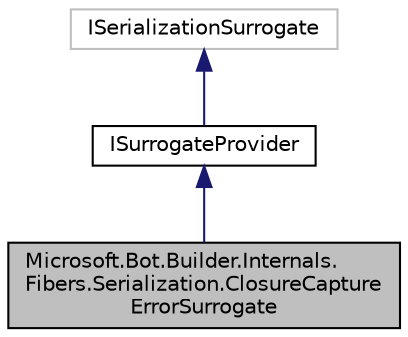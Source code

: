 digraph "Microsoft.Bot.Builder.Internals.Fibers.Serialization.ClosureCaptureErrorSurrogate"
{
  edge [fontname="Helvetica",fontsize="10",labelfontname="Helvetica",labelfontsize="10"];
  node [fontname="Helvetica",fontsize="10",shape=record];
  Node1 [label="Microsoft.Bot.Builder.Internals.\lFibers.Serialization.ClosureCapture\lErrorSurrogate",height=0.2,width=0.4,color="black", fillcolor="grey75", style="filled", fontcolor="black"];
  Node2 -> Node1 [dir="back",color="midnightblue",fontsize="10",style="solid",fontname="Helvetica"];
  Node2 [label="ISurrogateProvider",height=0.2,width=0.4,color="black", fillcolor="white", style="filled",URL="$dc/d97/interface_microsoft_1_1_bot_1_1_builder_1_1_internals_1_1_fibers_1_1_serialization_1_1_i_surrogate_provider.html",tooltip="Extend ISerializationSurrogate with a \"tester\" method used by SurrogateSelector. "];
  Node3 -> Node2 [dir="back",color="midnightblue",fontsize="10",style="solid",fontname="Helvetica"];
  Node3 [label="ISerializationSurrogate",height=0.2,width=0.4,color="grey75", fillcolor="white", style="filled"];
}
